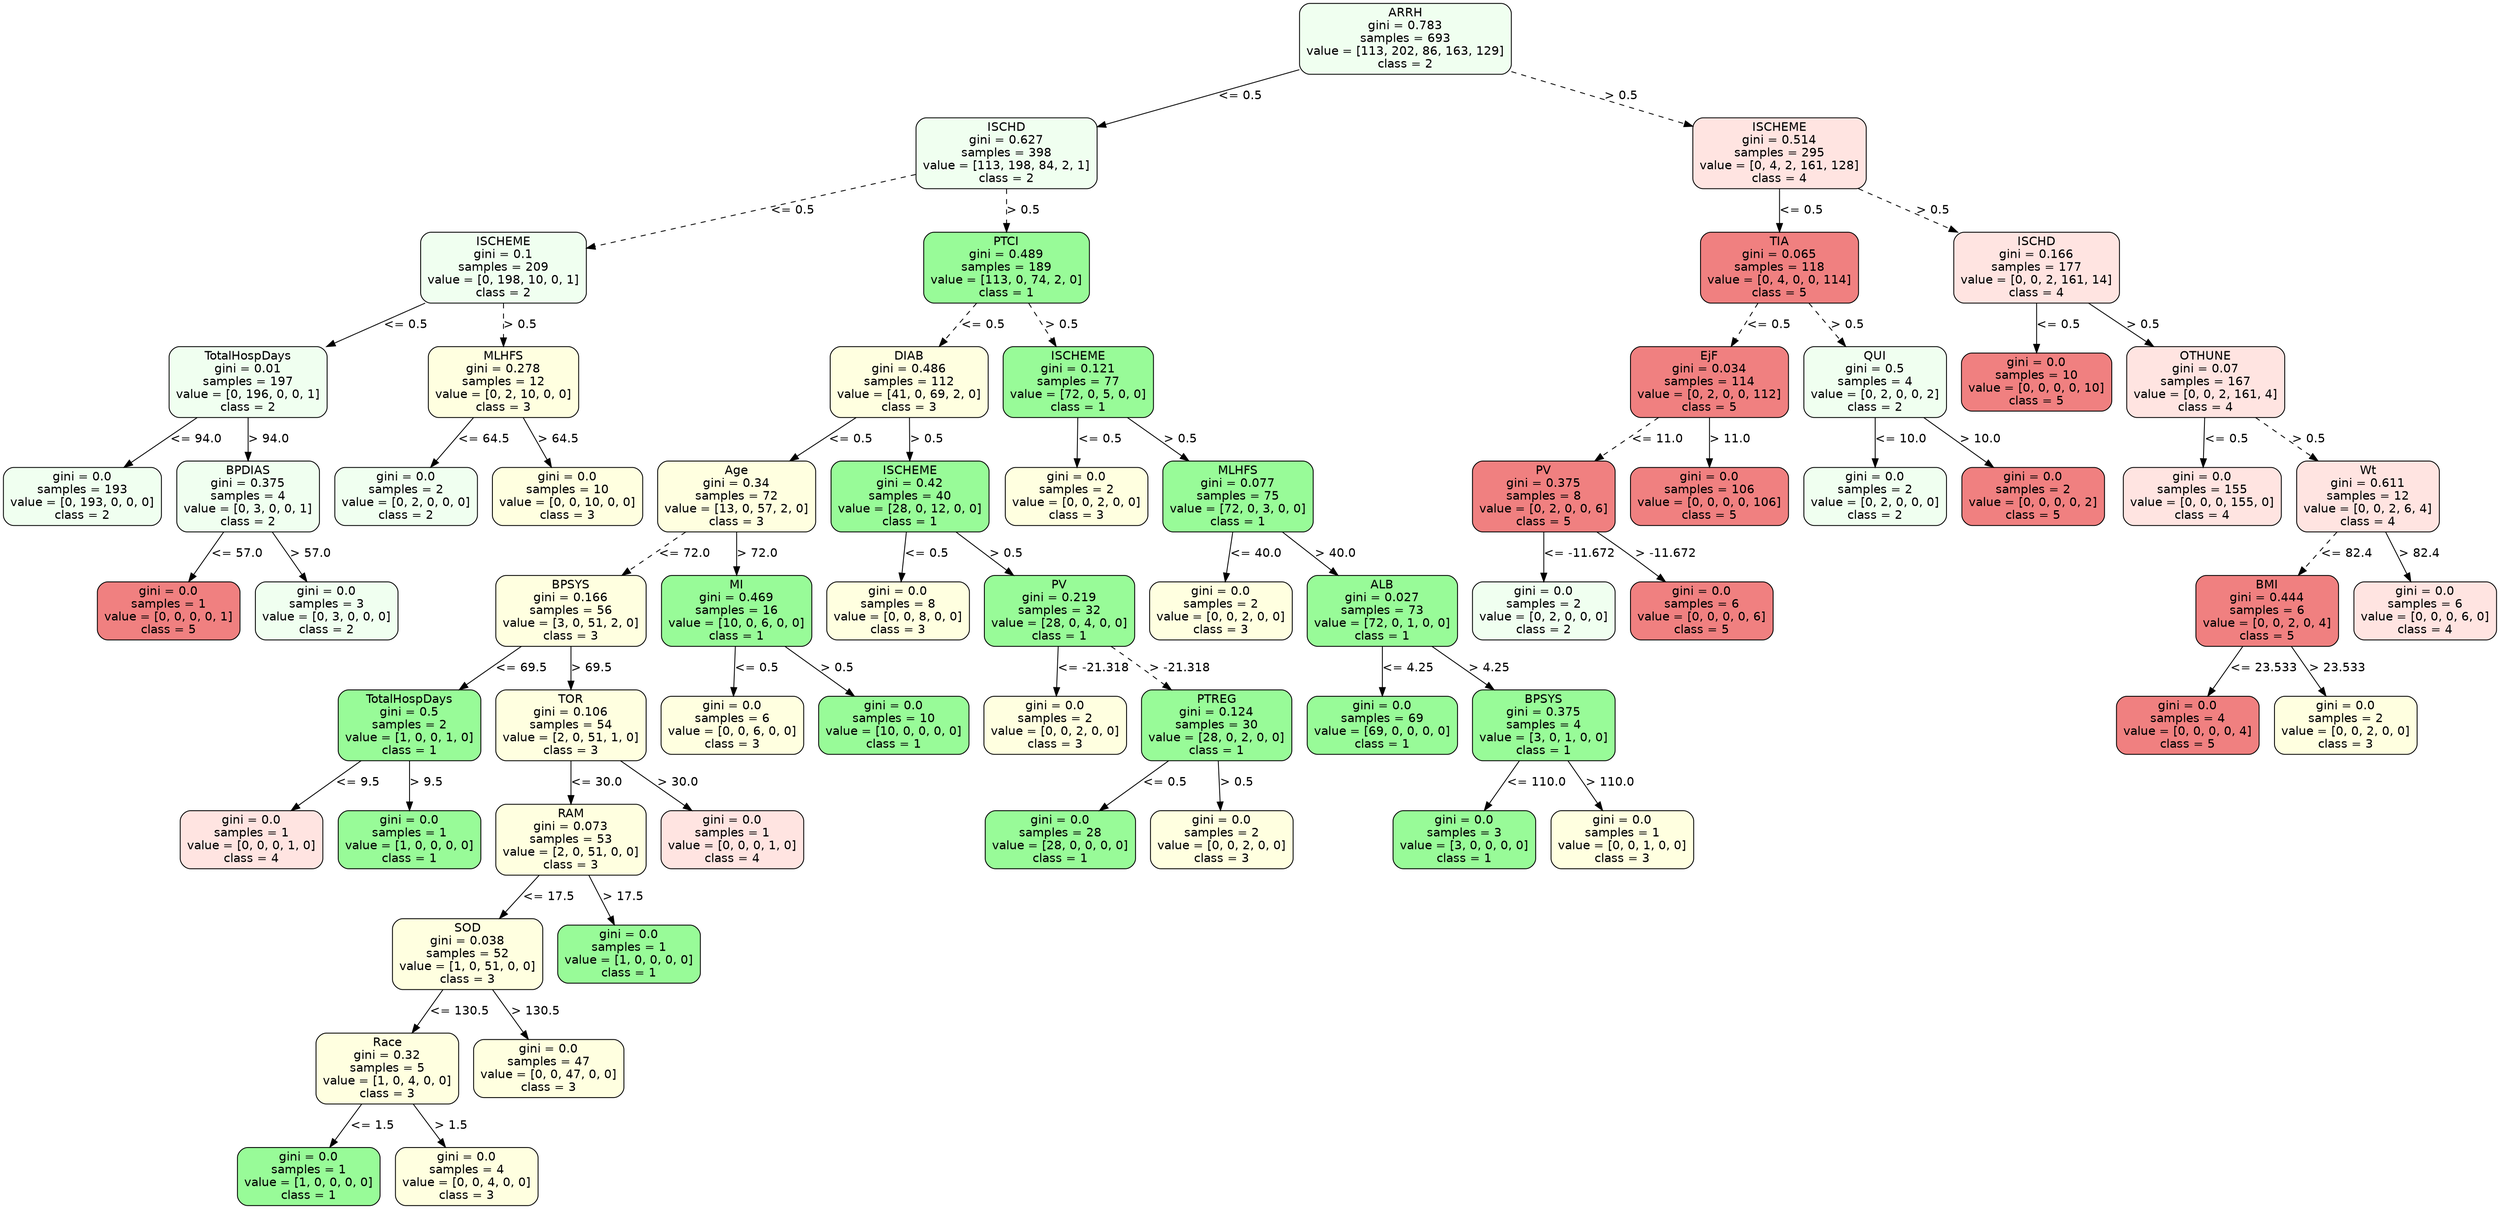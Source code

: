 strict digraph Tree {
	graph [bb="0,0,2495.5,1408"];
	node [color=black,
		fontname=helvetica,
		label="\N",
		shape=box,
		style="filled, rounded"
	];
	edge [fontname=helvetica];
	0	[fillcolor=honeydew,
		height=1.1528,
		label="ARRH\ngini = 0.783\nsamples = 693\nvalue = [113, 202, 86, 163, 129]\nclass = 2",
		pos="1305.5,1366.5",
		width=2.875];
	1	[fillcolor=honeydew,
		height=1.1528,
		label="ISCHD\ngini = 0.627\nsamples = 398\nvalue = [113, 198, 84, 2, 1]\nclass = 2",
		pos="989.5,1232.5",
		width=2.4583];
	0 -> 1	[label="<= 0.5",
		labelangle=45,
		labeldistance=2.5,
		lp="1177.5,1299.5",
		op="<=",
		param=0.5,
		pos="e,1078.2,1270.6 1208.5,1325 1170.2,1309 1126.3,1290.6 1087.9,1274.6",
		style=solid];
	46	[fillcolor=mistyrose,
		height=1.1528,
		label="ISCHEME\ngini = 0.514\nsamples = 295\nvalue = [0, 4, 2, 161, 128]\nclass = 4",
		pos="1778.5,1232.5",
		width=2.3611];
	0 -> 46	[label="> 0.5",
		labelangle=-45,
		labeldistance=2.5,
		lp="1572,1299.5",
		op=">",
		param=0.5,
		pos="e,1693.4,1257.3 1409,1336.6 1490.7,1313.8 1603.9,1282.2 1683.4,1260",
		style=dashed];
	2	[fillcolor=honeydew,
		height=1.1528,
		label="ISCHEME\ngini = 0.1\nsamples = 209\nvalue = [0, 198, 10, 0, 1]\nclass = 2",
		pos="499.5,1098.5",
		width=2.25];
	1 -> 2	[label="<= 0.5",
		lp="779.5,1165.5",
		op="<=",
		param=0.5,
		pos="e,580.66,1121.4 900.76,1207.6 812.91,1183.9 679.04,1147.9 590.43,1124",
		style=dashed];
	11	[fillcolor=palegreen,
		height=1.1528,
		label="PTCI\ngini = 0.489\nsamples = 189\nvalue = [113, 0, 74, 2, 0]\nclass = 1",
		pos="989.5,1098.5",
		width=2.25];
	1 -> 11	[label="> 0.5",
		lp="1005,1165.5",
		op=">",
		param=0.5,
		pos="e,989.5,1140.3 989.5,1190.8 989.5,1178 989.5,1163.7 989.5,1150.3",
		style=dashed];
	3	[fillcolor=honeydew,
		height=1.1528,
		label="TotalHospDays\ngini = 0.01\nsamples = 197\nvalue = [0, 196, 0, 0, 1]\nclass = 2",
		pos="243.5,964.5",
		width=2.1528];
	2 -> 3	[label="<= 0.5",
		lp="399.5,1031.5",
		op="<=",
		param=0.5,
		pos="e,321.02,1005.5 420.95,1057 392.18,1042.2 359.47,1025.3 330.04,1010.1",
		style=solid];
	8	[fillcolor=lightyellow,
		height=1.1528,
		label="MLHFS\ngini = 0.278\nsamples = 12\nvalue = [0, 2, 10, 0, 0]\nclass = 3",
		pos="499.5,964.5",
		width=2.0417];
	2 -> 8	[label="> 0.5",
		lp="515,1031.5",
		op=">",
		param=0.5,
		pos="e,499.5,1006.3 499.5,1056.8 499.5,1044 499.5,1029.7 499.5,1016.3",
		style=dashed];
	4	[fillcolor=honeydew,
		height=0.94444,
		label="gini = 0.0\nsamples = 193\nvalue = [0, 193, 0, 0, 0]\nclass = 2",
		pos="77.5,830.5",
		width=2.1528];
	3 -> 4	[label="<= 94.0",
		lp="189,897.5",
		op="<=",
		param=94.0,
		pos="e,119.04,864.53 192.34,922.82 171.57,906.3 147.66,887.29 127.05,870.9",
		style=solid];
	5	[fillcolor=honeydew,
		height=1.1528,
		label="BPDIAS\ngini = 0.375\nsamples = 4\nvalue = [0, 3, 0, 0, 1]\nclass = 2",
		pos="243.5,830.5",
		width=1.9444];
	3 -> 5	[label="> 94.0",
		lp="263,897.5",
		op=">",
		param=94.0,
		pos="e,243.5,872.27 243.5,922.82 243.5,910.02 243.5,895.73 243.5,882.32",
		style=solid];
	6	[fillcolor=lightcoral,
		height=0.94444,
		label="gini = 0.0\nsamples = 1\nvalue = [0, 0, 0, 0, 1]\nclass = 5",
		pos="164.5,696.5",
		width=1.9444];
	5 -> 6	[label="<= 57.0",
		lp="230,763.5",
		op="<=",
		param=57.0,
		pos="e,184.4,730.74 219.15,788.82 209.83,773.24 199.18,755.45 189.77,739.73",
		style=solid];
	7	[fillcolor=honeydew,
		height=0.94444,
		label="gini = 0.0\nsamples = 3\nvalue = [0, 3, 0, 0, 0]\nclass = 2",
		pos="322.5,696.5",
		width=1.9444];
	5 -> 7	[label="> 57.0",
		lp="305,763.5",
		op=">",
		param=57.0,
		pos="e,302.6,730.74 267.85,788.82 277.17,773.24 287.82,755.45 297.23,739.73",
		style=solid];
	9	[fillcolor=honeydew,
		height=0.94444,
		label="gini = 0.0\nsamples = 2\nvalue = [0, 2, 0, 0, 0]\nclass = 2",
		pos="401.5,830.5",
		width=1.9444];
	8 -> 9	[label="<= 64.5",
		lp="477,897.5",
		op="<=",
		param=64.5,
		pos="e,426.18,864.74 469.3,922.82 457.52,906.95 444.03,888.78 432.2,872.85",
		style=solid];
	10	[fillcolor=lightyellow,
		height=0.94444,
		label="gini = 0.0\nsamples = 10\nvalue = [0, 0, 10, 0, 0]\nclass = 3",
		pos="563.5,830.5",
		width=2.0417];
	8 -> 10	[label="> 64.5",
		lp="553,897.5",
		op=">",
		param=64.5,
		pos="e,547.38,864.74 519.22,922.82 526.71,907.39 535.24,889.78 542.81,874.17",
		style=solid];
	12	[fillcolor=lightyellow,
		height=1.1528,
		label="DIAB\ngini = 0.486\nsamples = 112\nvalue = [41, 0, 69, 2, 0]\nclass = 3",
		pos="904.5,964.5",
		width=2.1528];
	11 -> 12	[label="<= 0.5",
		lp="970.5,1031.5",
		op="<=",
		param=0.5,
		pos="e,930.76,1006.3 963.3,1056.8 954.74,1043.5 945.13,1028.6 936.21,1014.7",
		style=dashed];
	37	[fillcolor=palegreen,
		height=1.1528,
		label="ISCHEME\ngini = 0.121\nsamples = 77\nvalue = [72, 0, 5, 0, 0]\nclass = 1",
		pos="1073.5,964.5",
		width=2.0417];
	11 -> 37	[label="> 0.5",
		lp="1050,1031.5",
		op=">",
		param=0.5,
		pos="e,1047.6,1006.3 1015.4,1056.8 1023.9,1043.5 1033.3,1028.6 1042.2,1014.7",
		style=dashed];
	13	[fillcolor=lightyellow,
		height=1.1528,
		label="Age\ngini = 0.34\nsamples = 72\nvalue = [13, 0, 57, 2, 0]\nclass = 3",
		pos="732.5,830.5",
		width=2.1528];
	12 -> 13	[label="<= 0.5",
		lp="844.5,897.5",
		op="<=",
		param=0.5,
		pos="e,785.33,872.05 851.49,922.82 833.09,908.7 812.32,892.76 793.35,878.2",
		style=solid];
	30	[fillcolor=palegreen,
		height=1.1528,
		label="ISCHEME\ngini = 0.42\nsamples = 40\nvalue = [28, 0, 12, 0, 0]\nclass = 1",
		pos="905.5,830.5",
		width=2.1528];
	12 -> 30	[label="> 0.5",
		lp="921,897.5",
		op=">",
		param=0.5,
		pos="e,905.19,872.27 904.81,922.82 904.91,910.02 905.01,895.73 905.12,882.32",
		style=solid];
	14	[fillcolor=lightyellow,
		height=1.1528,
		label="BPSYS\ngini = 0.166\nsamples = 56\nvalue = [3, 0, 51, 2, 0]\nclass = 3",
		pos="567.5,696.5",
		width=2.0417];
	13 -> 14	[label="<= 72.0",
		lp="679,763.5",
		op="<=",
		param=72.0,
		pos="e,618.18,738.05 681.65,788.82 664.16,774.83 644.43,759.04 626.36,744.59",
		style=dashed];
	27	[fillcolor=palegreen,
		height=1.1528,
		label="MI\ngini = 0.469\nsamples = 16\nvalue = [10, 0, 6, 0, 0]\nclass = 1",
		pos="732.5,696.5",
		width=2.0417];
	13 -> 27	[label="> 72.0",
		lp="752,763.5",
		op=">",
		param=72.0,
		pos="e,732.5,738.27 732.5,788.82 732.5,776.02 732.5,761.73 732.5,748.32",
		style=solid];
	15	[fillcolor=palegreen,
		height=1.1528,
		label="TotalHospDays\ngini = 0.5\nsamples = 2\nvalue = [1, 0, 0, 1, 0]\nclass = 1",
		pos="405.5,562.5",
		width=1.9444];
	14 -> 15	[label="<= 69.5",
		lp="515,629.5",
		op="<=",
		param=69.5,
		pos="e,455.26,604.05 517.57,654.82 500.4,640.83 481.03,625.04 463.29,610.59",
		style=solid];
	18	[fillcolor=lightyellow,
		height=1.1528,
		label="TOR\ngini = 0.106\nsamples = 54\nvalue = [2, 0, 51, 1, 0]\nclass = 3",
		pos="567.5,562.5",
		width=2.0417];
	14 -> 18	[label="> 69.5",
		lp="587,629.5",
		op=">",
		param=69.5,
		pos="e,567.5,604.27 567.5,654.82 567.5,642.02 567.5,627.73 567.5,614.32",
		style=solid];
	16	[fillcolor=mistyrose,
		height=0.94444,
		label="gini = 0.0\nsamples = 1\nvalue = [0, 0, 0, 1, 0]\nclass = 4",
		pos="247.5,428.5",
		width=1.9444];
	15 -> 16	[label="<= 9.5",
		lp="351.5,495.5",
		op="<=",
		param=9.5,
		pos="e,287.03,462.53 356.81,520.82 337.12,504.37 314.48,485.46 294.93,469.12",
		style=solid];
	17	[fillcolor=palegreen,
		height=0.94444,
		label="gini = 0.0\nsamples = 1\nvalue = [1, 0, 0, 0, 0]\nclass = 1",
		pos="405.5,428.5",
		width=1.9444];
	15 -> 17	[label="> 9.5",
		lp="421,495.5",
		op=">",
		param=9.5,
		pos="e,405.5,462.74 405.5,520.82 405.5,505.68 405.5,488.44 405.5,473.05",
		style=solid];
	19	[fillcolor=lightyellow,
		height=1.1528,
		label="RAM\ngini = 0.073\nsamples = 53\nvalue = [2, 0, 51, 0, 0]\nclass = 3",
		pos="567.5,428.5",
		width=2.0417];
	18 -> 19	[label="<= 30.0",
		lp="591,495.5",
		op="<=",
		param=30.0,
		pos="e,567.5,470.27 567.5,520.82 567.5,508.02 567.5,493.73 567.5,480.32",
		style=solid];
	26	[fillcolor=mistyrose,
		height=0.94444,
		label="gini = 0.0\nsamples = 1\nvalue = [0, 0, 0, 1, 0]\nclass = 4",
		pos="729.5,428.5",
		width=1.9444];
	18 -> 26	[label="> 30.0",
		lp="673,495.5",
		op=">",
		param=30.0,
		pos="e,688.96,462.53 617.43,520.82 637.7,504.3 661.03,485.29 681.14,468.9",
		style=solid];
	20	[fillcolor=lightyellow,
		height=1.1528,
		label="SOD\ngini = 0.038\nsamples = 52\nvalue = [1, 0, 51, 0, 0]\nclass = 3",
		pos="463.5,294.5",
		width=2.0417];
	19 -> 20	[label="<= 17.5",
		lp="543,361.5",
		op="<=",
		param=17.5,
		pos="e,495.63,336.27 535.45,386.82 524.87,373.39 513,358.32 501.99,344.35",
		style=solid];
	25	[fillcolor=palegreen,
		height=0.94444,
		label="gini = 0.0\nsamples = 1\nvalue = [1, 0, 0, 0, 0]\nclass = 1",
		pos="625.5,294.5",
		width=1.9444];
	19 -> 25	[label="> 17.5",
		lp="618,361.5",
		op=">",
		param=17.5,
		pos="e,610.89,328.74 585.38,386.82 592.16,371.39 599.89,353.78 606.75,338.17",
		style=solid];
	21	[fillcolor=lightyellow,
		height=1.1528,
		label="Race\ngini = 0.32\nsamples = 5\nvalue = [1, 0, 4, 0, 0]\nclass = 3",
		pos="382.5,160.5",
		width=1.9444];
	20 -> 21	[label="<= 130.5",
		lp="453,227.5",
		op="<=",
		param=130.5,
		pos="e,407.52,202.27 438.54,252.82 430.45,239.64 421.4,224.89 412.96,211.14",
		style=solid];
	24	[fillcolor=lightyellow,
		height=0.94444,
		label="gini = 0.0\nsamples = 47\nvalue = [0, 0, 47, 0, 0]\nclass = 3",
		pos="544.5,160.5",
		width=2.0417];
	20 -> 24	[label="> 130.5",
		lp="529.5,227.5",
		op=">",
		param=130.5,
		pos="e,524.1,194.74 488.46,252.82 498.11,237.1 509.15,219.11 518.86,203.29",
		style=solid];
	22	[fillcolor=palegreen,
		height=0.94444,
		label="gini = 0.0\nsamples = 1\nvalue = [1, 0, 0, 0, 0]\nclass = 1",
		pos="303.5,34",
		width=1.9444];
	21 -> 22	[label="<= 1.5",
		lp="365.5,93.5",
		op="<=",
		param=1.5,
		pos="e,324.68,68.379 356.63,118.73 348.14,105.35 338.69,90.465 330.15,76.995",
		style=solid];
	23	[fillcolor=lightyellow,
		height=0.94444,
		label="gini = 0.0\nsamples = 4\nvalue = [0, 0, 4, 0, 0]\nclass = 3",
		pos="461.5,34",
		width=1.9444];
	21 -> 23	[label="> 1.5",
		lp="445,93.5",
		op=">",
		param=1.5,
		pos="e,440.32,68.379 408.37,118.73 416.86,105.35 426.31,90.465 434.85,76.995",
		style=solid];
	28	[fillcolor=lightyellow,
		height=0.94444,
		label="gini = 0.0\nsamples = 6\nvalue = [0, 0, 6, 0, 0]\nclass = 3",
		pos="729.5,562.5",
		width=1.9444];
	27 -> 28	[label="<= 0.5",
		lp="751.5,629.5",
		op="<=",
		param=0.5,
		pos="e,730.26,596.74 731.58,654.82 731.23,639.68 730.84,622.44 730.49,607.05",
		style=solid];
	29	[fillcolor=palegreen,
		height=0.94444,
		label="gini = 0.0\nsamples = 10\nvalue = [10, 0, 0, 0, 0]\nclass = 1",
		pos="891.5,562.5",
		width=2.0417];
	27 -> 29	[label="> 0.5",
		lp="833,629.5",
		op=">",
		param=0.5,
		pos="e,851.71,596.53 781.5,654.82 801.31,638.37 824.1,619.46 843.77,603.12",
		style=solid];
	31	[fillcolor=lightyellow,
		height=0.94444,
		label="gini = 0.0\nsamples = 8\nvalue = [0, 0, 8, 0, 0]\nclass = 3",
		pos="894.5,696.5",
		width=1.9444];
	30 -> 31	[label="<= 0.5",
		lp="920.5,763.5",
		op="<=",
		param=0.5,
		pos="e,897.27,730.74 902.11,788.82 900.85,773.68 899.41,756.44 898.13,741.05",
		style=solid];
	32	[fillcolor=palegreen,
		height=1.1528,
		label="PV\ngini = 0.219\nsamples = 32\nvalue = [28, 0, 4, 0, 0]\nclass = 1",
		pos="1056.5,696.5",
		width=2.0417];
	30 -> 32	[label="> 0.5",
		lp="1002,763.5",
		op=">",
		param=0.5,
		pos="e,1010.1,738.05 952.04,788.82 967.9,774.95 985.77,759.33 1002.2,744.98",
		style=solid];
	33	[fillcolor=lightyellow,
		height=0.94444,
		label="gini = 0.0\nsamples = 2\nvalue = [0, 0, 2, 0, 0]\nclass = 3",
		pos="1053.5,562.5",
		width=1.9444];
	32 -> 33	[label="<= -21.318",
		lp="1089,629.5",
		op="<=",
		param=-21.318,
		pos="e,1054.3,596.74 1055.6,654.82 1055.2,639.68 1054.8,622.44 1054.5,607.05",
		style=solid];
	34	[fillcolor=palegreen,
		height=1.1528,
		label="PTREG\ngini = 0.124\nsamples = 30\nvalue = [28, 0, 2, 0, 0]\nclass = 1",
		pos="1215.5,562.5",
		width=2.0417];
	32 -> 34	[label="> -21.318",
		lp="1170.5,629.5",
		op=">",
		param=-21.318,
		pos="e,1166.7,604.05 1105.5,654.82 1122.4,640.83 1141.4,625.04 1158.8,610.59",
		style=dashed];
	35	[fillcolor=palegreen,
		height=0.94444,
		label="gini = 0.0\nsamples = 28\nvalue = [28, 0, 0, 0, 0]\nclass = 1",
		pos="1137.5,428.5",
		width=2.0417];
	34 -> 35	[label="<= 0.5",
		lp="1199.5,495.5",
		op="<=",
		param=0.5,
		pos="e,1157.1,462.74 1191.5,520.82 1182.3,505.24 1171.7,487.45 1162.5,471.73",
		style=solid];
	36	[fillcolor=lightyellow,
		height=0.94444,
		label="gini = 0.0\nsamples = 2\nvalue = [0, 0, 2, 0, 0]\nclass = 3",
		pos="1299.5,428.5",
		width=1.9444];
	34 -> 36	[label="> 0.5",
		lp="1276,495.5",
		op=">",
		param=0.5,
		pos="e,1278.3,462.74 1241.4,520.82 1251.4,505.1 1262.8,487.11 1272.9,471.29",
		style=solid];
	38	[fillcolor=lightyellow,
		height=0.94444,
		label="gini = 0.0\nsamples = 2\nvalue = [0, 0, 2, 0, 0]\nclass = 3",
		pos="1072.5,830.5",
		width=1.9444];
	37 -> 38	[label="<= 0.5",
		lp="1093.5,897.5",
		op="<=",
		param=0.5,
		pos="e,1072.8,864.74 1073.2,922.82 1073.1,907.68 1072.9,890.44 1072.8,875.05",
		style=solid];
	39	[fillcolor=palegreen,
		height=1.1528,
		label="MLHFS\ngini = 0.077\nsamples = 75\nvalue = [72, 0, 3, 0, 0]\nclass = 1",
		pos="1234.5,830.5",
		width=2.0417];
	37 -> 39	[label="> 0.5",
		lp="1175,897.5",
		op=">",
		param=0.5,
		pos="e,1185,872.05 1123.1,922.82 1140.2,908.83 1159.4,893.04 1177.1,878.59",
		style=solid];
	40	[fillcolor=lightyellow,
		height=0.94444,
		label="gini = 0.0\nsamples = 2\nvalue = [0, 0, 2, 0, 0]\nclass = 3",
		pos="1218.5,696.5",
		width=1.9444];
	39 -> 40	[label="<= 40.0",
		lp="1251,763.5",
		op="<=",
		param=40.0,
		pos="e,1222.5,730.74 1229.6,788.82 1227.7,773.68 1225.6,756.44 1223.8,741.05",
		style=solid];
	41	[fillcolor=palegreen,
		height=1.1528,
		label="ALB\ngini = 0.027\nsamples = 73\nvalue = [72, 0, 1, 0, 0]\nclass = 1",
		pos="1380.5,696.5",
		width=2.0417];
	39 -> 41	[label="> 40.0",
		lp="1332,763.5",
		op=">",
		param=40.0,
		pos="e,1335.7,738.05 1279.5,788.82 1294.8,774.95 1312.1,759.33 1328,744.98",
		style=solid];
	42	[fillcolor=palegreen,
		height=0.94444,
		label="gini = 0.0\nsamples = 69\nvalue = [69, 0, 0, 0, 0]\nclass = 1",
		pos="1380.5,562.5",
		width=2.0417];
	41 -> 42	[label="<= 4.25",
		lp="1404,629.5",
		op="<=",
		param=4.25,
		pos="e,1380.5,596.74 1380.5,654.82 1380.5,639.68 1380.5,622.44 1380.5,607.05",
		style=solid];
	43	[fillcolor=palegreen,
		height=1.1528,
		label="BPSYS\ngini = 0.375\nsamples = 4\nvalue = [3, 0, 1, 0, 0]\nclass = 1",
		pos="1542.5,562.5",
		width=1.9444];
	41 -> 43	[label="> 4.25",
		lp="1486,629.5",
		op=">",
		param=4.25,
		pos="e,1492.7,604.05 1430.4,654.82 1447.6,640.83 1467,625.04 1484.7,610.59",
		style=solid];
	44	[fillcolor=palegreen,
		height=0.94444,
		label="gini = 0.0\nsamples = 3\nvalue = [3, 0, 0, 0, 0]\nclass = 1",
		pos="1462.5,428.5",
		width=1.9444];
	43 -> 44	[label="<= 110.0",
		lp="1533,495.5",
		op="<=",
		param=110.0,
		pos="e,1482.6,462.74 1517.8,520.82 1508.4,505.24 1497.6,487.45 1488.1,471.73",
		style=solid];
	45	[fillcolor=lightyellow,
		height=0.94444,
		label="gini = 0.0\nsamples = 1\nvalue = [0, 0, 1, 0, 0]\nclass = 3",
		pos="1620.5,428.5",
		width=1.9444];
	43 -> 45	[label="> 110.0",
		lp="1607.5,495.5",
		op=">",
		param=110.0,
		pos="e,1600.9,462.74 1566.5,520.82 1575.7,505.24 1586.3,487.45 1595.5,471.73",
		style=solid];
	47	[fillcolor=lightcoral,
		height=1.1528,
		label="TIA\ngini = 0.065\nsamples = 118\nvalue = [0, 4, 0, 0, 114]\nclass = 5",
		pos="1778.5,1098.5",
		width=2.1528];
	46 -> 47	[label="<= 0.5",
		lp="1798.5,1165.5",
		op="<=",
		param=0.5,
		pos="e,1778.5,1140.3 1778.5,1190.8 1778.5,1178 1778.5,1163.7 1778.5,1150.3",
		style=solid];
	56	[fillcolor=mistyrose,
		height=1.1528,
		label="ISCHD\ngini = 0.166\nsamples = 177\nvalue = [0, 0, 2, 161, 14]\nclass = 4",
		pos="2036.5,1098.5",
		width=2.25];
	46 -> 56	[label="> 0.5",
		lp="1931,1165.5",
		op=">",
		param=0.5,
		pos="e,1957,1140.2 1857.7,1191 1886.3,1176.4 1918.7,1159.8 1948,1144.8",
		style=dashed];
	48	[fillcolor=lightcoral,
		height=1.1528,
		label="EjF\ngini = 0.034\nsamples = 114\nvalue = [0, 2, 0, 0, 112]\nclass = 5",
		pos="1708.5,964.5",
		width=2.1528];
	47 -> 48	[label="<= 0.5",
		lp="1766.5,1031.5",
		op="<=",
		param=0.5,
		pos="e,1730.1,1006.3 1756.9,1056.8 1749.9,1043.6 1742.1,1028.9 1734.8,1015.1",
		style=dashed];
	53	[fillcolor=honeydew,
		height=1.1528,
		label="QUI\ngini = 0.5\nsamples = 4\nvalue = [0, 2, 0, 0, 2]\nclass = 2",
		pos="1874.5,964.5",
		width=1.9444];
	47 -> 53	[label="> 0.5",
		lp="1845,1031.5",
		op=">",
		param=0.5,
		pos="e,1844.8,1006.3 1808.1,1056.8 1817.8,1043.5 1828.6,1028.6 1838.7,1014.7",
		style=dashed];
	49	[fillcolor=lightcoral,
		height=1.1528,
		label="PV\ngini = 0.375\nsamples = 8\nvalue = [0, 2, 0, 0, 6]\nclass = 5",
		pos="1542.5,830.5",
		width=1.9444];
	48 -> 49	[label="<= 11.0",
		lp="1654,897.5",
		op="<=",
		param=11.0,
		pos="e,1593.5,872.05 1657.3,922.82 1639.7,908.83 1619.9,893.04 1601.7,878.59",
		style=dashed];
	52	[fillcolor=lightcoral,
		height=0.94444,
		label="gini = 0.0\nsamples = 106\nvalue = [0, 0, 0, 0, 106]\nclass = 5",
		pos="1708.5,830.5",
		width=2.1528];
	48 -> 52	[label="> 11.0",
		lp="1728,897.5",
		op=">",
		param=11.0,
		pos="e,1708.5,864.74 1708.5,922.82 1708.5,907.68 1708.5,890.44 1708.5,875.05",
		style=solid];
	50	[fillcolor=honeydew,
		height=0.94444,
		label="gini = 0.0\nsamples = 2\nvalue = [0, 2, 0, 0, 0]\nclass = 2",
		pos="1542.5,696.5",
		width=1.9444];
	49 -> 50	[label="<= -11.672",
		lp="1576,763.5",
		op="<=",
		param=-11.672,
		pos="e,1542.5,730.74 1542.5,788.82 1542.5,773.68 1542.5,756.44 1542.5,741.05",
		style=solid];
	51	[fillcolor=lightcoral,
		height=0.94444,
		label="gini = 0.0\nsamples = 6\nvalue = [0, 0, 0, 0, 6]\nclass = 5",
		pos="1700.5,696.5",
		width=1.9444];
	49 -> 51	[label="> -11.672",
		lp="1659.5,763.5",
		op=">",
		param=-11.672,
		pos="e,1661.6,730.53 1591.8,788.98 1599.1,782.97 1606.5,776.83 1613.5,771 1626.6,760.09 1640.7,748.2 1653.7,737.23",
		style=solid];
	54	[fillcolor=honeydew,
		height=0.94444,
		label="gini = 0.0\nsamples = 2\nvalue = [0, 2, 0, 0, 0]\nclass = 2",
		pos="1874.5,830.5",
		width=1.9444];
	53 -> 54	[label="<= 10.0",
		lp="1898,897.5",
		op="<=",
		param=10.0,
		pos="e,1874.5,864.74 1874.5,922.82 1874.5,907.68 1874.5,890.44 1874.5,875.05",
		style=solid];
	55	[fillcolor=lightcoral,
		height=0.94444,
		label="gini = 0.0\nsamples = 2\nvalue = [0, 0, 0, 0, 2]\nclass = 5",
		pos="2032.5,830.5",
		width=1.9444];
	53 -> 55	[label="> 10.0",
		lp="1978,897.5",
		op=">",
		param=10.0,
		pos="e,1993,864.53 1923.2,922.82 1942.9,906.37 1965.5,887.46 1985.1,871.12",
		style=solid];
	57	[fillcolor=lightcoral,
		height=0.94444,
		label="gini = 0.0\nsamples = 10\nvalue = [0, 0, 0, 0, 10]\nclass = 5",
		pos="2036.5,964.5",
		width=2.0417];
	56 -> 57	[label="<= 0.5",
		lp="2056.5,1031.5",
		op="<=",
		param=0.5,
		pos="e,2036.5,998.74 2036.5,1056.8 2036.5,1041.7 2036.5,1024.4 2036.5,1009.1",
		style=solid];
	58	[fillcolor=mistyrose,
		height=1.1528,
		label="OTHUNE\ngini = 0.07\nsamples = 167\nvalue = [0, 0, 2, 161, 4]\nclass = 4",
		pos="2205.5,964.5",
		width=2.1528];
	56 -> 58	[label="> 0.5",
		lp="2142,1031.5",
		op=">",
		param=0.5,
		pos="e,2153.6,1006 2088.6,1056.8 2106.6,1042.8 2126.9,1026.9 2145.5,1012.4",
		style=solid];
	59	[fillcolor=mistyrose,
		height=0.94444,
		label="gini = 0.0\nsamples = 155\nvalue = [0, 0, 0, 155, 0]\nclass = 4",
		pos="2202.5,830.5",
		width=2.1528];
	58 -> 59	[label="<= 0.5",
		lp="2224.5,897.5",
		op="<=",
		param=0.5,
		pos="e,2203.3,864.74 2204.6,922.82 2204.2,907.68 2203.8,890.44 2203.5,875.05",
		style=solid];
	60	[fillcolor=mistyrose,
		height=1.1528,
		label="Wt\ngini = 0.611\nsamples = 12\nvalue = [0, 0, 2, 6, 4]\nclass = 4",
		pos="2368.5,830.5",
		width=1.9444];
	58 -> 60	[label="> 0.5",
		lp="2308,897.5",
		op=">",
		param=0.5,
		pos="e,2318.4,872.05 2255.7,922.82 2273,908.83 2292.5,893.04 2310.4,878.59",
		style=dashed];
	61	[fillcolor=lightcoral,
		height=1.1528,
		label="BMI\ngini = 0.444\nsamples = 6\nvalue = [0, 0, 2, 0, 4]\nclass = 5",
		pos="2267.5,696.5",
		width=1.9444];
	60 -> 61	[label="<= 82.4",
		lp="2345,763.5",
		op="<=",
		param=82.4,
		pos="e,2298.7,738.27 2337.4,788.82 2327.1,775.39 2315.6,760.32 2304.9,746.35",
		style=dashed];
	64	[fillcolor=mistyrose,
		height=0.94444,
		label="gini = 0.0\nsamples = 6\nvalue = [0, 0, 0, 6, 0]\nclass = 4",
		pos="2425.5,696.5",
		width=1.9444];
	60 -> 64	[label="> 82.4",
		lp="2419,763.5",
		op=">",
		param=82.4,
		pos="e,2411.1,730.74 2386.1,788.82 2392.7,773.39 2400.3,755.78 2407.1,740.17",
		style=solid];
	62	[fillcolor=lightcoral,
		height=0.94444,
		label="gini = 0.0\nsamples = 4\nvalue = [0, 0, 0, 0, 4]\nclass = 5",
		pos="2188.5,562.5",
		width=1.9444];
	61 -> 62	[label="<= 23.533",
		lp="2261.5,629.5",
		op="<=",
		param=23.533,
		pos="e,2208.4,596.74 2243.2,654.82 2233.8,639.24 2223.2,621.45 2213.8,605.73",
		style=solid];
	63	[fillcolor=lightyellow,
		height=0.94444,
		label="gini = 0.0\nsamples = 2\nvalue = [0, 0, 2, 0, 0]\nclass = 3",
		pos="2346.5,562.5",
		width=1.9444];
	61 -> 63	[label="> 23.533",
		lp="2336.5,629.5",
		op=">",
		param=23.533,
		pos="e,2326.6,596.74 2291.8,654.82 2301.2,639.24 2311.8,621.45 2321.2,605.73",
		style=solid];
}
